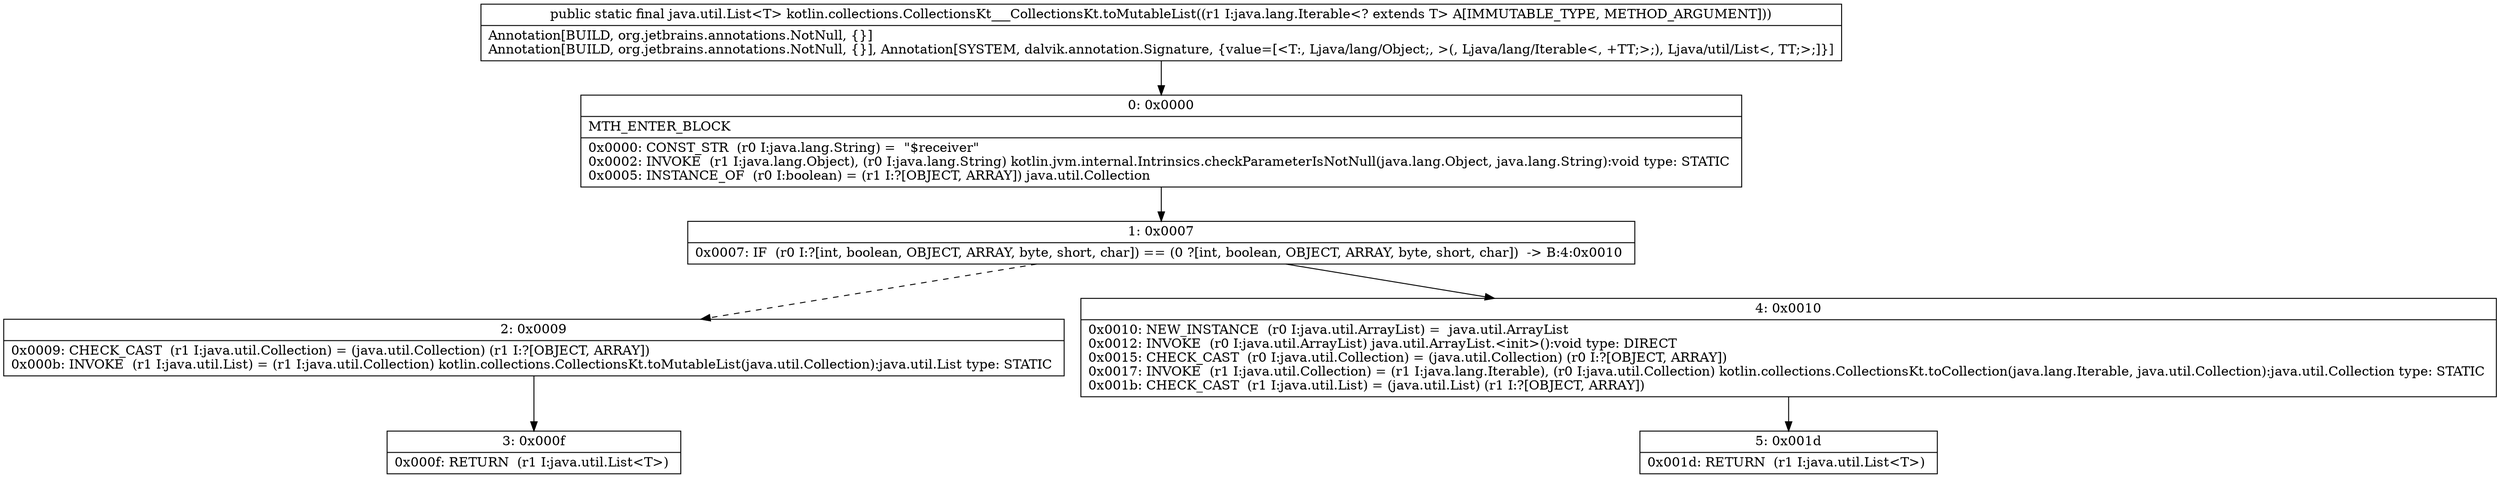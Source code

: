 digraph "CFG forkotlin.collections.CollectionsKt___CollectionsKt.toMutableList(Ljava\/lang\/Iterable;)Ljava\/util\/List;" {
Node_0 [shape=record,label="{0\:\ 0x0000|MTH_ENTER_BLOCK\l|0x0000: CONST_STR  (r0 I:java.lang.String) =  \"$receiver\" \l0x0002: INVOKE  (r1 I:java.lang.Object), (r0 I:java.lang.String) kotlin.jvm.internal.Intrinsics.checkParameterIsNotNull(java.lang.Object, java.lang.String):void type: STATIC \l0x0005: INSTANCE_OF  (r0 I:boolean) = (r1 I:?[OBJECT, ARRAY]) java.util.Collection \l}"];
Node_1 [shape=record,label="{1\:\ 0x0007|0x0007: IF  (r0 I:?[int, boolean, OBJECT, ARRAY, byte, short, char]) == (0 ?[int, boolean, OBJECT, ARRAY, byte, short, char])  \-\> B:4:0x0010 \l}"];
Node_2 [shape=record,label="{2\:\ 0x0009|0x0009: CHECK_CAST  (r1 I:java.util.Collection) = (java.util.Collection) (r1 I:?[OBJECT, ARRAY]) \l0x000b: INVOKE  (r1 I:java.util.List) = (r1 I:java.util.Collection) kotlin.collections.CollectionsKt.toMutableList(java.util.Collection):java.util.List type: STATIC \l}"];
Node_3 [shape=record,label="{3\:\ 0x000f|0x000f: RETURN  (r1 I:java.util.List\<T\>) \l}"];
Node_4 [shape=record,label="{4\:\ 0x0010|0x0010: NEW_INSTANCE  (r0 I:java.util.ArrayList) =  java.util.ArrayList \l0x0012: INVOKE  (r0 I:java.util.ArrayList) java.util.ArrayList.\<init\>():void type: DIRECT \l0x0015: CHECK_CAST  (r0 I:java.util.Collection) = (java.util.Collection) (r0 I:?[OBJECT, ARRAY]) \l0x0017: INVOKE  (r1 I:java.util.Collection) = (r1 I:java.lang.Iterable), (r0 I:java.util.Collection) kotlin.collections.CollectionsKt.toCollection(java.lang.Iterable, java.util.Collection):java.util.Collection type: STATIC \l0x001b: CHECK_CAST  (r1 I:java.util.List) = (java.util.List) (r1 I:?[OBJECT, ARRAY]) \l}"];
Node_5 [shape=record,label="{5\:\ 0x001d|0x001d: RETURN  (r1 I:java.util.List\<T\>) \l}"];
MethodNode[shape=record,label="{public static final java.util.List\<T\> kotlin.collections.CollectionsKt___CollectionsKt.toMutableList((r1 I:java.lang.Iterable\<? extends T\> A[IMMUTABLE_TYPE, METHOD_ARGUMENT]))  | Annotation[BUILD, org.jetbrains.annotations.NotNull, \{\}]\lAnnotation[BUILD, org.jetbrains.annotations.NotNull, \{\}], Annotation[SYSTEM, dalvik.annotation.Signature, \{value=[\<T:, Ljava\/lang\/Object;, \>(, Ljava\/lang\/Iterable\<, +TT;\>;), Ljava\/util\/List\<, TT;\>;]\}]\l}"];
MethodNode -> Node_0;
Node_0 -> Node_1;
Node_1 -> Node_2[style=dashed];
Node_1 -> Node_4;
Node_2 -> Node_3;
Node_4 -> Node_5;
}

